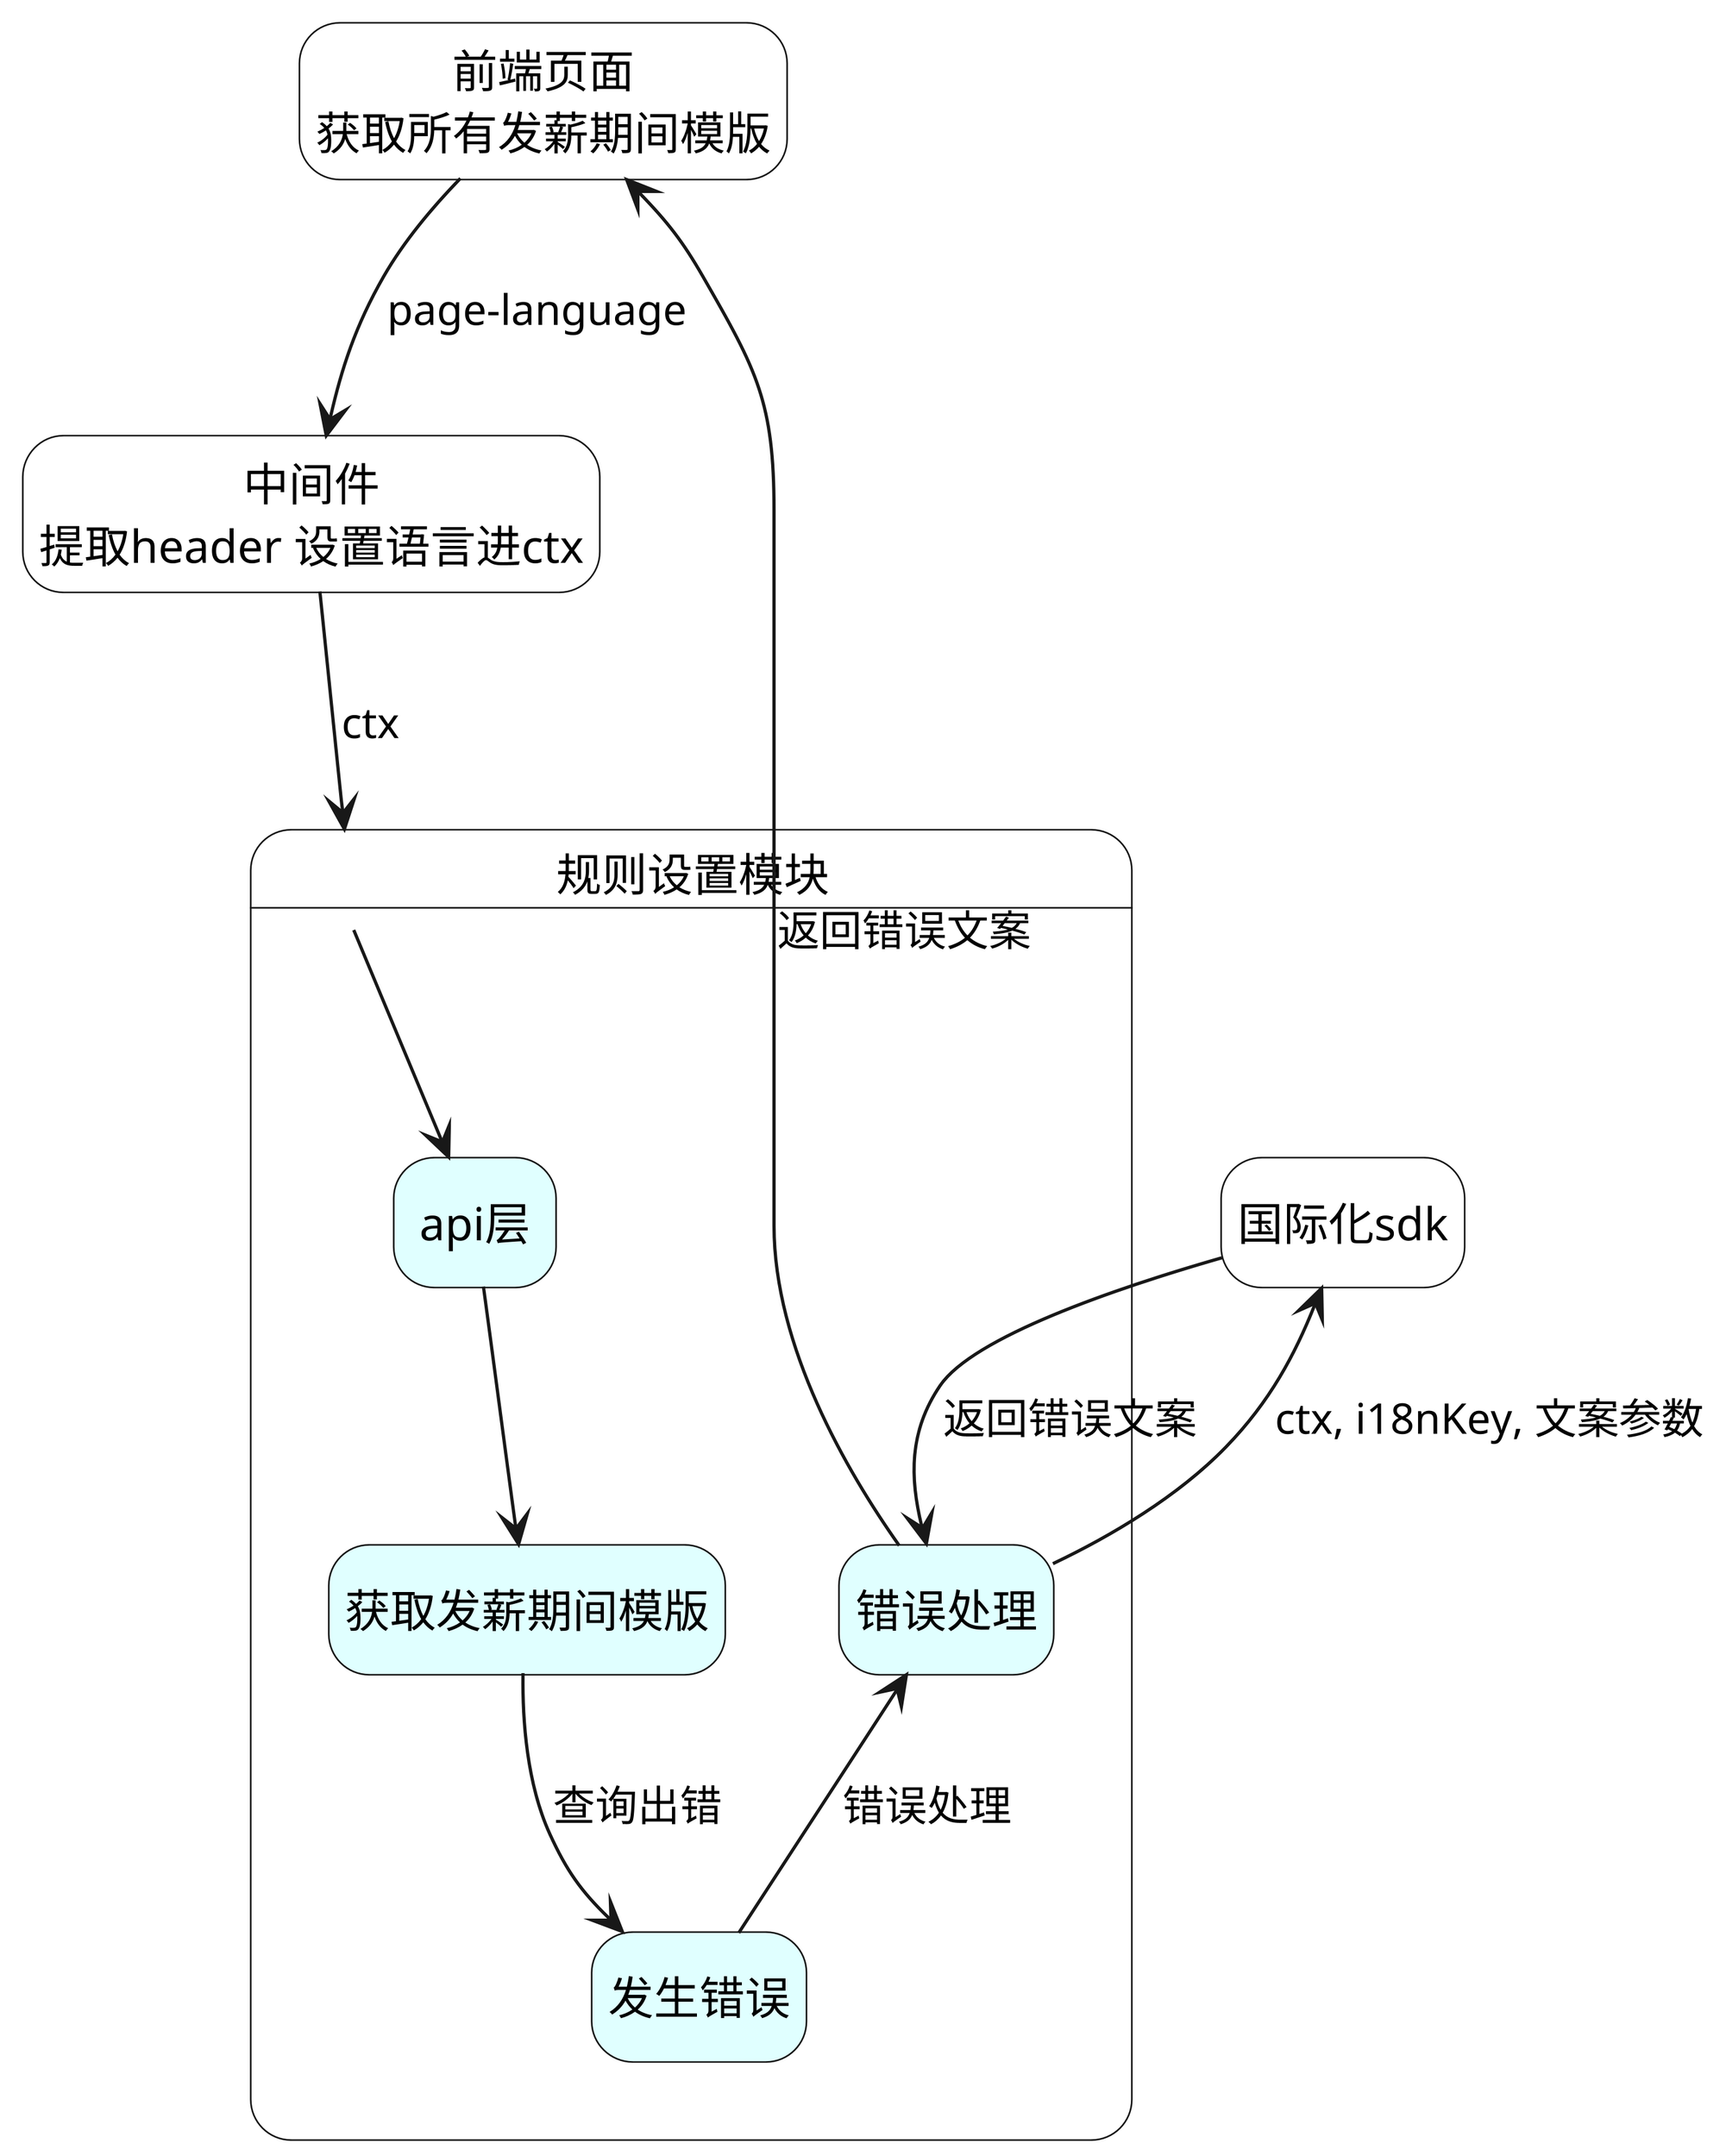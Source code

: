@startuml 系统文案国际化
' 去除阴影
skinparam shadowing false
' 增大dpi 提高清晰度
skinparam dpi 500
hide empty description
state front as "前端页面\n获取所有发薪期间模版" #White
state middleware as "中间件\n提取header 设置语言进ctx" #White
state model as "规则设置模块" #White {
    state api as "api层" #LightCyan
    state get_period as "获取发薪期间模版" #LightCyan
    state error as "发生错误" #LightCyan
    state error_dail as "错误处理" #LightCyan
}
state translate_sdk as "国际化sdk" #White

front --> middleware : page-language
middleware --> model : ctx
model --> api
api --> get_period
get_period --> error : 查询出错
error -up-> error_dail : 错误处理
error_dail --> translate_sdk : ctx, i18nKey, 文案参数
translate_sdk --> error_dail : 返回错误文案
error_dail -up-> front : 返回错误文案
@enduml

@startuml 系统文案国际化sdk
' 去除阴影
skinparam shadowing false
' 增大dpi 提高清晰度
skinparam dpi 500
hide empty description
state other as "外部模块" #White
state init as "初始化" #White
state translate as "国际化服务" #White {
    state get_language as "获取语言" #LightCyan
    state sdk as "starling sdk" #LightCyan {
        state getMsg as "获取文案" #LightGray
        state getPacakge as "获取语言包\n本地缓存" #LightGray
    }
    state doudi as "本地文案兜底" #LightCyan
    state analyze as "解析文案\n填入参数" #LightCyan
}

other -right-> get_language : ctx, i18nKey, 文案参数
get_language --> getMsg
getMsg --> analyze : 成功获取
getMsg --> doudi : 失败走本地文案
doudi --> analyze
analyze -left-> other : 翻译后文案
init --> getPacakge : 初始化
@enduml

@startuml 用户自定义文案国际化
' 去除阴影
skinparam shadowing false
' 增大dpi 提高清晰度
skinparam dpi 500
hide empty description

state setting as "设置模块" #White
state persistent as "存储层" #White {
    state query as "查询算薪项" #LightCyan
    state i18nPO as "国际化PO" #LightCyan {
        state hook as "国际化查询钩子" #LightGray
    }
}
state db as "数据库" #White

setting --> query : ctx, 查询条件
query --> hook : ctx
hook --> db : 查询
@enduml

@startuml 插件sdk
' 去除阴影
skinparam shadowing false
' 增大dpi 提高清晰度
skinparam dpi 500
hide empty description

state persistent as "persistent层" #White
state plug as "国际化插件" #White {
    state analyze as "解析model是否有i18n tag" #LightCyan
    state context as "是否需要进行翻译" #LightCyan
    state preLoader as "采用preload的方式进行连表" #LightCyan
}
state db as "数据库" #White

persistent --> analyze
analyze --> context
context --> preLoader
preLoader --> db : 顺带查询国际化文案
db -up-> persistent
@enduml

@startuml scope国际化
' 去除阴影
skinparam shadowing false
' 增大dpi 提高清晰度
skinparam dpi 500
hide empty description

state persistent as "persistent层" #White {
    state getDB as "获取db" #LightCyan
    state query as "persistent层操作" #LightCyan
}
state i18n as "国际化组件" #White {
    state context as "是否需要进行翻译" #LightCyan
    state preload as "进行连表preload" #LightCyan
    state dbinit as "返回国际化db" #LightCyan
}
state db as "数据库" #White

getDB -right-> context
context --> preload
preload --> dbinit
dbinit -left-> query
query --> db
db -up-> query

@enduml